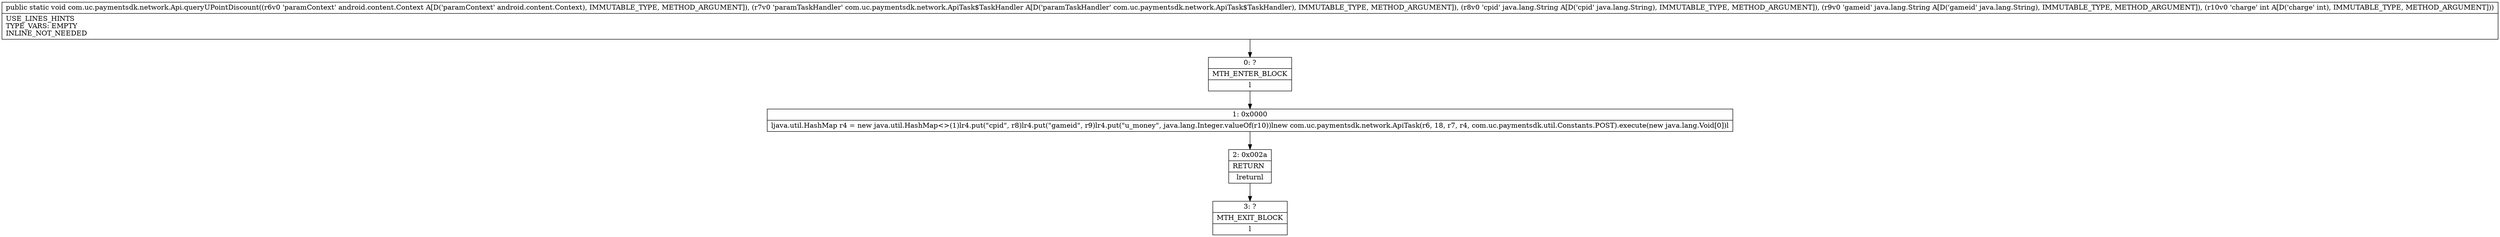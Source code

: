 digraph "CFG forcom.uc.paymentsdk.network.Api.queryUPointDiscount(Landroid\/content\/Context;Lcom\/uc\/paymentsdk\/network\/ApiTask$TaskHandler;Ljava\/lang\/String;Ljava\/lang\/String;I)V" {
Node_0 [shape=record,label="{0\:\ ?|MTH_ENTER_BLOCK\l|l}"];
Node_1 [shape=record,label="{1\:\ 0x0000|ljava.util.HashMap r4 = new java.util.HashMap\<\>(1)lr4.put(\"cpid\", r8)lr4.put(\"gameid\", r9)lr4.put(\"u_money\", java.lang.Integer.valueOf(r10))lnew com.uc.paymentsdk.network.ApiTask(r6, 18, r7, r4, com.uc.paymentsdk.util.Constants.POST).execute(new java.lang.Void[0])l}"];
Node_2 [shape=record,label="{2\:\ 0x002a|RETURN\l|lreturnl}"];
Node_3 [shape=record,label="{3\:\ ?|MTH_EXIT_BLOCK\l|l}"];
MethodNode[shape=record,label="{public static void com.uc.paymentsdk.network.Api.queryUPointDiscount((r6v0 'paramContext' android.content.Context A[D('paramContext' android.content.Context), IMMUTABLE_TYPE, METHOD_ARGUMENT]), (r7v0 'paramTaskHandler' com.uc.paymentsdk.network.ApiTask$TaskHandler A[D('paramTaskHandler' com.uc.paymentsdk.network.ApiTask$TaskHandler), IMMUTABLE_TYPE, METHOD_ARGUMENT]), (r8v0 'cpid' java.lang.String A[D('cpid' java.lang.String), IMMUTABLE_TYPE, METHOD_ARGUMENT]), (r9v0 'gameid' java.lang.String A[D('gameid' java.lang.String), IMMUTABLE_TYPE, METHOD_ARGUMENT]), (r10v0 'charge' int A[D('charge' int), IMMUTABLE_TYPE, METHOD_ARGUMENT]))  | USE_LINES_HINTS\lTYPE_VARS: EMPTY\lINLINE_NOT_NEEDED\l}"];
MethodNode -> Node_0;
Node_0 -> Node_1;
Node_1 -> Node_2;
Node_2 -> Node_3;
}


